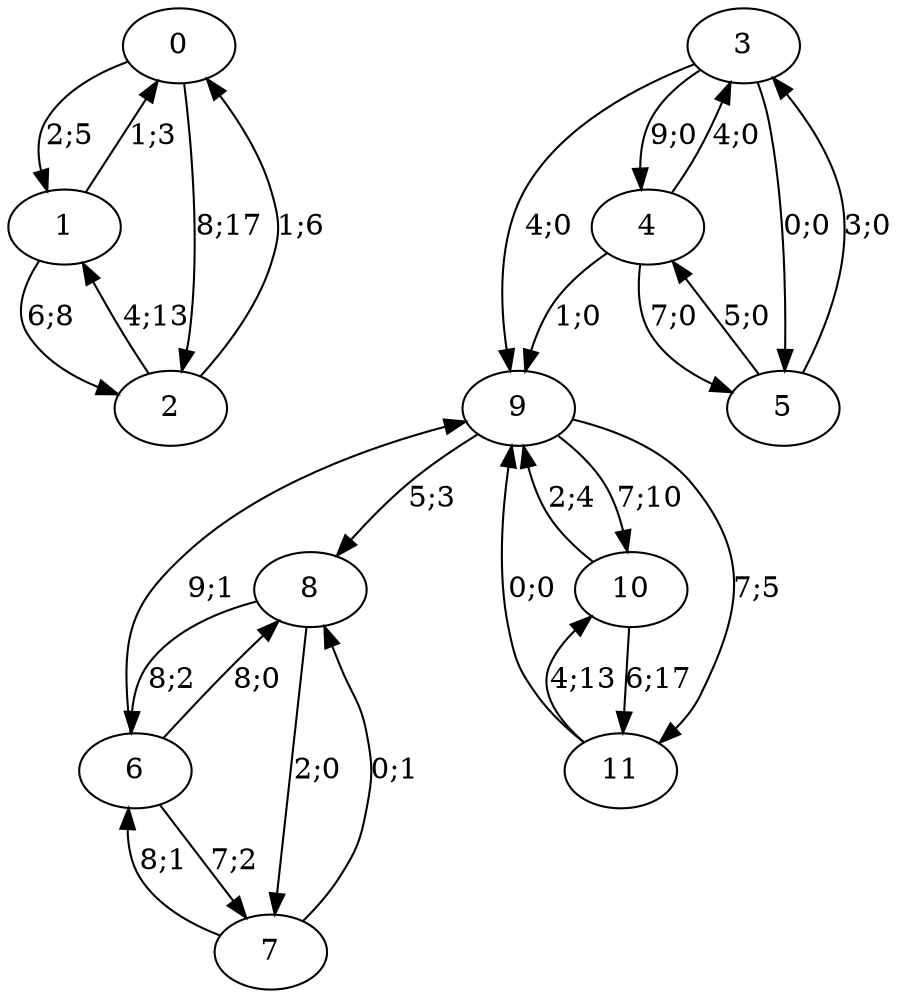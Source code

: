 digraph graph125 {


0 -> 1 [color=black,label="2;5"]
0 -> 2 [color=black,label="8;17"]


1 -> 0 [color=black,label="1;3"]
1 -> 2 [color=black,label="6;8"]


2 -> 0 [color=black,label="1;6"]
2 -> 1 [color=black,label="4;13"]






































9 -> 8 [color=black,label="5;3"]
9 -> 10 [color=black,label="7;10"]
9 -> 11 [color=black,label="7;5"]


10 -> 9 [color=black,label="2;4"]
10 -> 11 [color=black,label="6;17"]


11 -> 9 [color=black,label="0;0"]
11 -> 10 [color=black,label="4;13"]














6 -> 9 [color=black,label="9;1"]
6 -> 7 [color=black,label="7;2"]
6 -> 8 [color=black,label="8;0"]


7 -> 6 [color=black,label="8;1"]
7 -> 8 [color=black,label="0;1"]


8 -> 6 [color=black,label="8;2"]
8 -> 7 [color=black,label="2;0"]














3 -> 9 [color=black,label="4;0"]
3 -> 4 [color=black,label="9;0"]
3 -> 5 [color=black,label="0;0"]


4 -> 9 [color=black,label="1;0"]
4 -> 3 [color=black,label="4;0"]
4 -> 5 [color=black,label="7;0"]


5 -> 3 [color=black,label="3;0"]
5 -> 4 [color=black,label="5;0"]













}